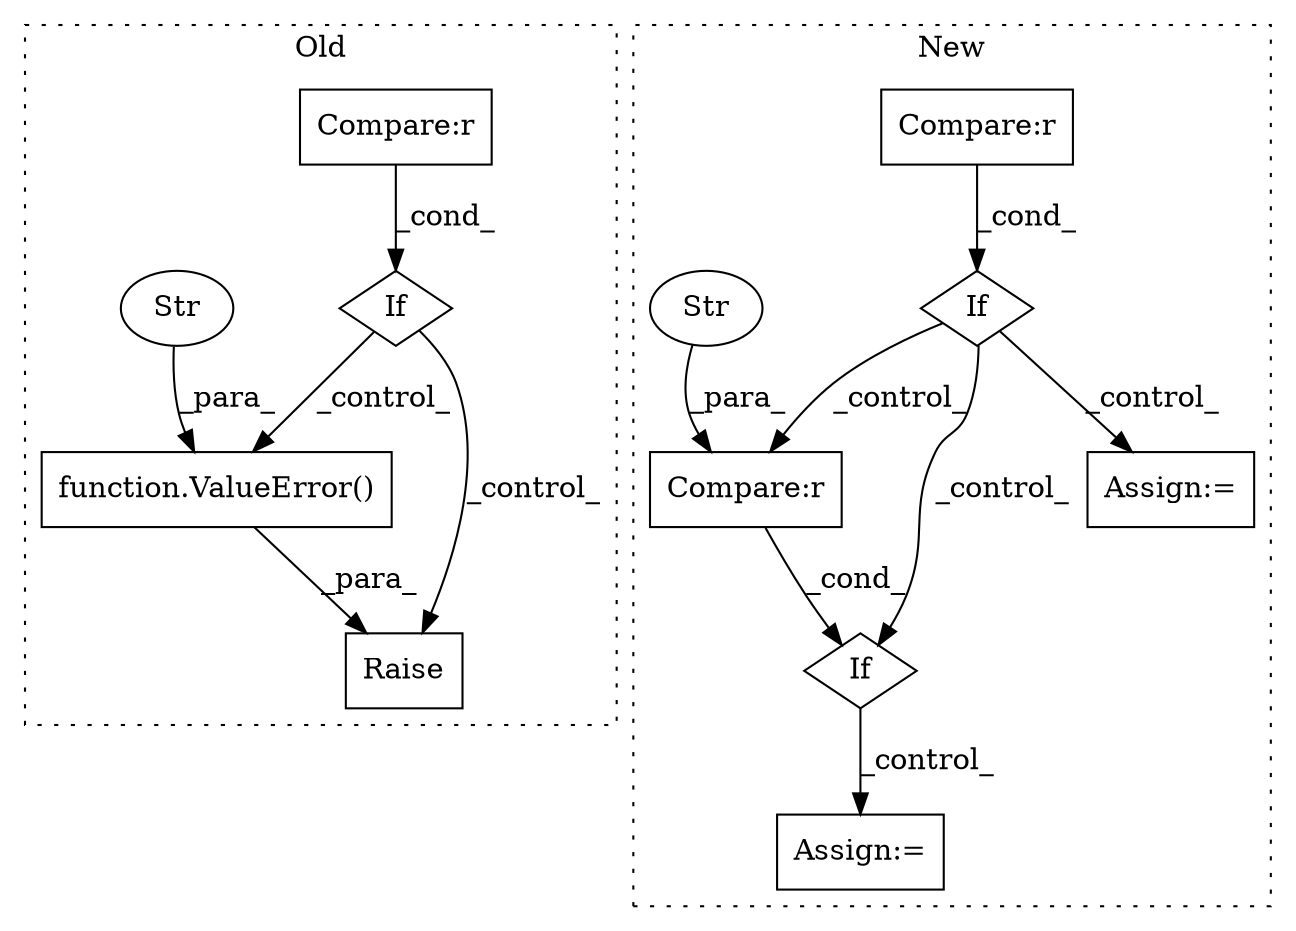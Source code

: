 digraph G {
subgraph cluster0 {
1 [label="Raise" a="91" s="8551" l="6" shape="box"];
4 [label="If" a="96" s="8447" l="0" shape="diamond"];
5 [label="Compare:r" a="40" s="8447" l="23" shape="box"];
8 [label="function.ValueError()" a="75" s="8557,8603" l="11,1" shape="box"];
9 [label="Str" a="66" s="8568" l="35" shape="ellipse"];
label = "Old";
style="dotted";
}
subgraph cluster1 {
2 [label="If" a="96" s="7644" l="3" shape="diamond"];
3 [label="Compare:r" a="40" s="7647" l="22" shape="box"];
6 [label="Assign:=" a="68" s="7695" l="3" shape="box"];
7 [label="Assign:=" a="68" s="8112" l="3" shape="box"];
10 [label="If" a="96" s="8061" l="0" shape="diamond"];
11 [label="Compare:r" a="40" s="8061" l="25" shape="box"];
12 [label="Str" a="66" s="8077" l="9" shape="ellipse"];
label = "New";
style="dotted";
}
2 -> 10 [label="_control_"];
2 -> 11 [label="_control_"];
2 -> 6 [label="_control_"];
3 -> 2 [label="_cond_"];
4 -> 8 [label="_control_"];
4 -> 1 [label="_control_"];
5 -> 4 [label="_cond_"];
8 -> 1 [label="_para_"];
9 -> 8 [label="_para_"];
10 -> 7 [label="_control_"];
11 -> 10 [label="_cond_"];
12 -> 11 [label="_para_"];
}